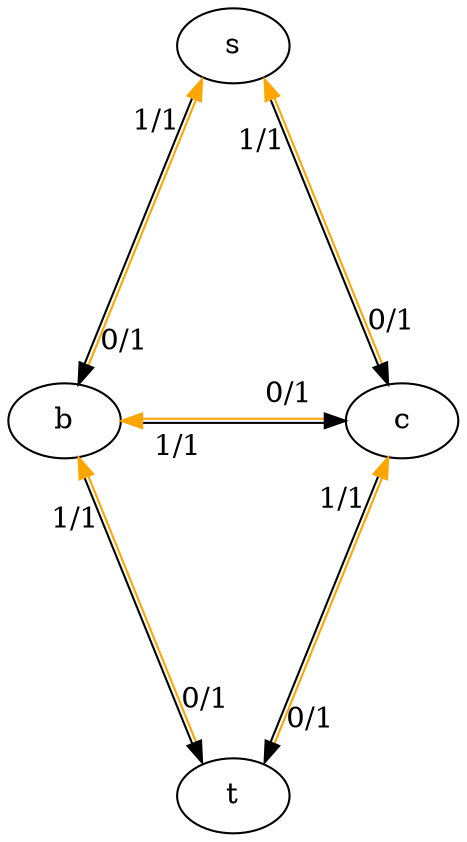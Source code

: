 digraph G {
    splines = line;
    ranksep = 2;
    nodesep = 1.5

    subgraph {
      rank = max; t;
    }

    subgraph {
      rank = min; s;
    }
    
    subgraph {
      rank = same; b; c;
    }

    edge[labeldistance = 3]


    s -> b[headlabel="0/1", taillabel="1/1", tailport = sw, dir = both, color = "black:orange"]
    s -> c[headlabel="0/1", taillabel="1/1", tailport = se, dir = both, color = "black:orange"]
    b -> c[headlabel="0/1", taillabel="1/1", dir = both, color = "black:orange", ]
    c -> t[headlabel="0/1", taillabel="1/1", headport = ne, dir = both, color = "black:orange"]
    b -> t[headlabel="0/1", taillabel="1/1", headport = nw, dir = both, color = "black:orange"]
}